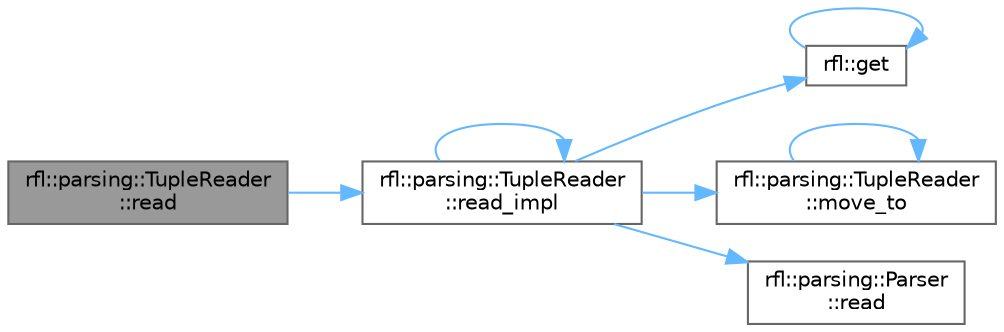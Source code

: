 digraph "rfl::parsing::TupleReader::read"
{
 // LATEX_PDF_SIZE
  bgcolor="transparent";
  edge [fontname=Helvetica,fontsize=10,labelfontname=Helvetica,labelfontsize=10];
  node [fontname=Helvetica,fontsize=10,shape=box,height=0.2,width=0.4];
  rankdir="LR";
  Node1 [id="Node000001",label="rfl::parsing::TupleReader\l::read",height=0.2,width=0.4,color="gray40", fillcolor="grey60", style="filled", fontcolor="black",tooltip=" "];
  Node1 -> Node2 [id="edge1_Node000001_Node000002",color="steelblue1",style="solid",tooltip=" "];
  Node2 [id="Node000002",label="rfl::parsing::TupleReader\l::read_impl",height=0.2,width=0.4,color="grey40", fillcolor="white", style="filled",URL="$classrfl_1_1parsing_1_1_tuple_reader.html#ab1ebb379d271e35ee98fcb6b42333714",tooltip=" "];
  Node2 -> Node3 [id="edge2_Node000002_Node000003",color="steelblue1",style="solid",tooltip=" "];
  Node3 [id="Node000003",label="rfl::get",height=0.2,width=0.4,color="grey40", fillcolor="white", style="filled",URL="$namespacerfl.html#ac379420409251e5a3c0bea4a701daf0a",tooltip="Gets a field by index."];
  Node3 -> Node3 [id="edge3_Node000003_Node000003",color="steelblue1",style="solid",tooltip=" "];
  Node2 -> Node4 [id="edge4_Node000002_Node000004",color="steelblue1",style="solid",tooltip=" "];
  Node4 [id="Node000004",label="rfl::parsing::TupleReader\l::move_to",height=0.2,width=0.4,color="grey40", fillcolor="white", style="filled",URL="$classrfl_1_1parsing_1_1_tuple_reader.html#aa233443cb60604bed4f511bb31766d5e",tooltip=" "];
  Node4 -> Node4 [id="edge5_Node000004_Node000004",color="steelblue1",style="solid",tooltip=" "];
  Node2 -> Node5 [id="edge6_Node000002_Node000005",color="steelblue1",style="solid",tooltip=" "];
  Node5 [id="Node000005",label="rfl::parsing::Parser\l::read",height=0.2,width=0.4,color="grey40", fillcolor="white", style="filled",URL="$structrfl_1_1parsing_1_1_parser.html#a905ccbbb3adb81bb18d9109df6613b72",tooltip="Expresses the variables as type T."];
  Node2 -> Node2 [id="edge7_Node000002_Node000002",color="steelblue1",style="solid",tooltip=" "];
}
